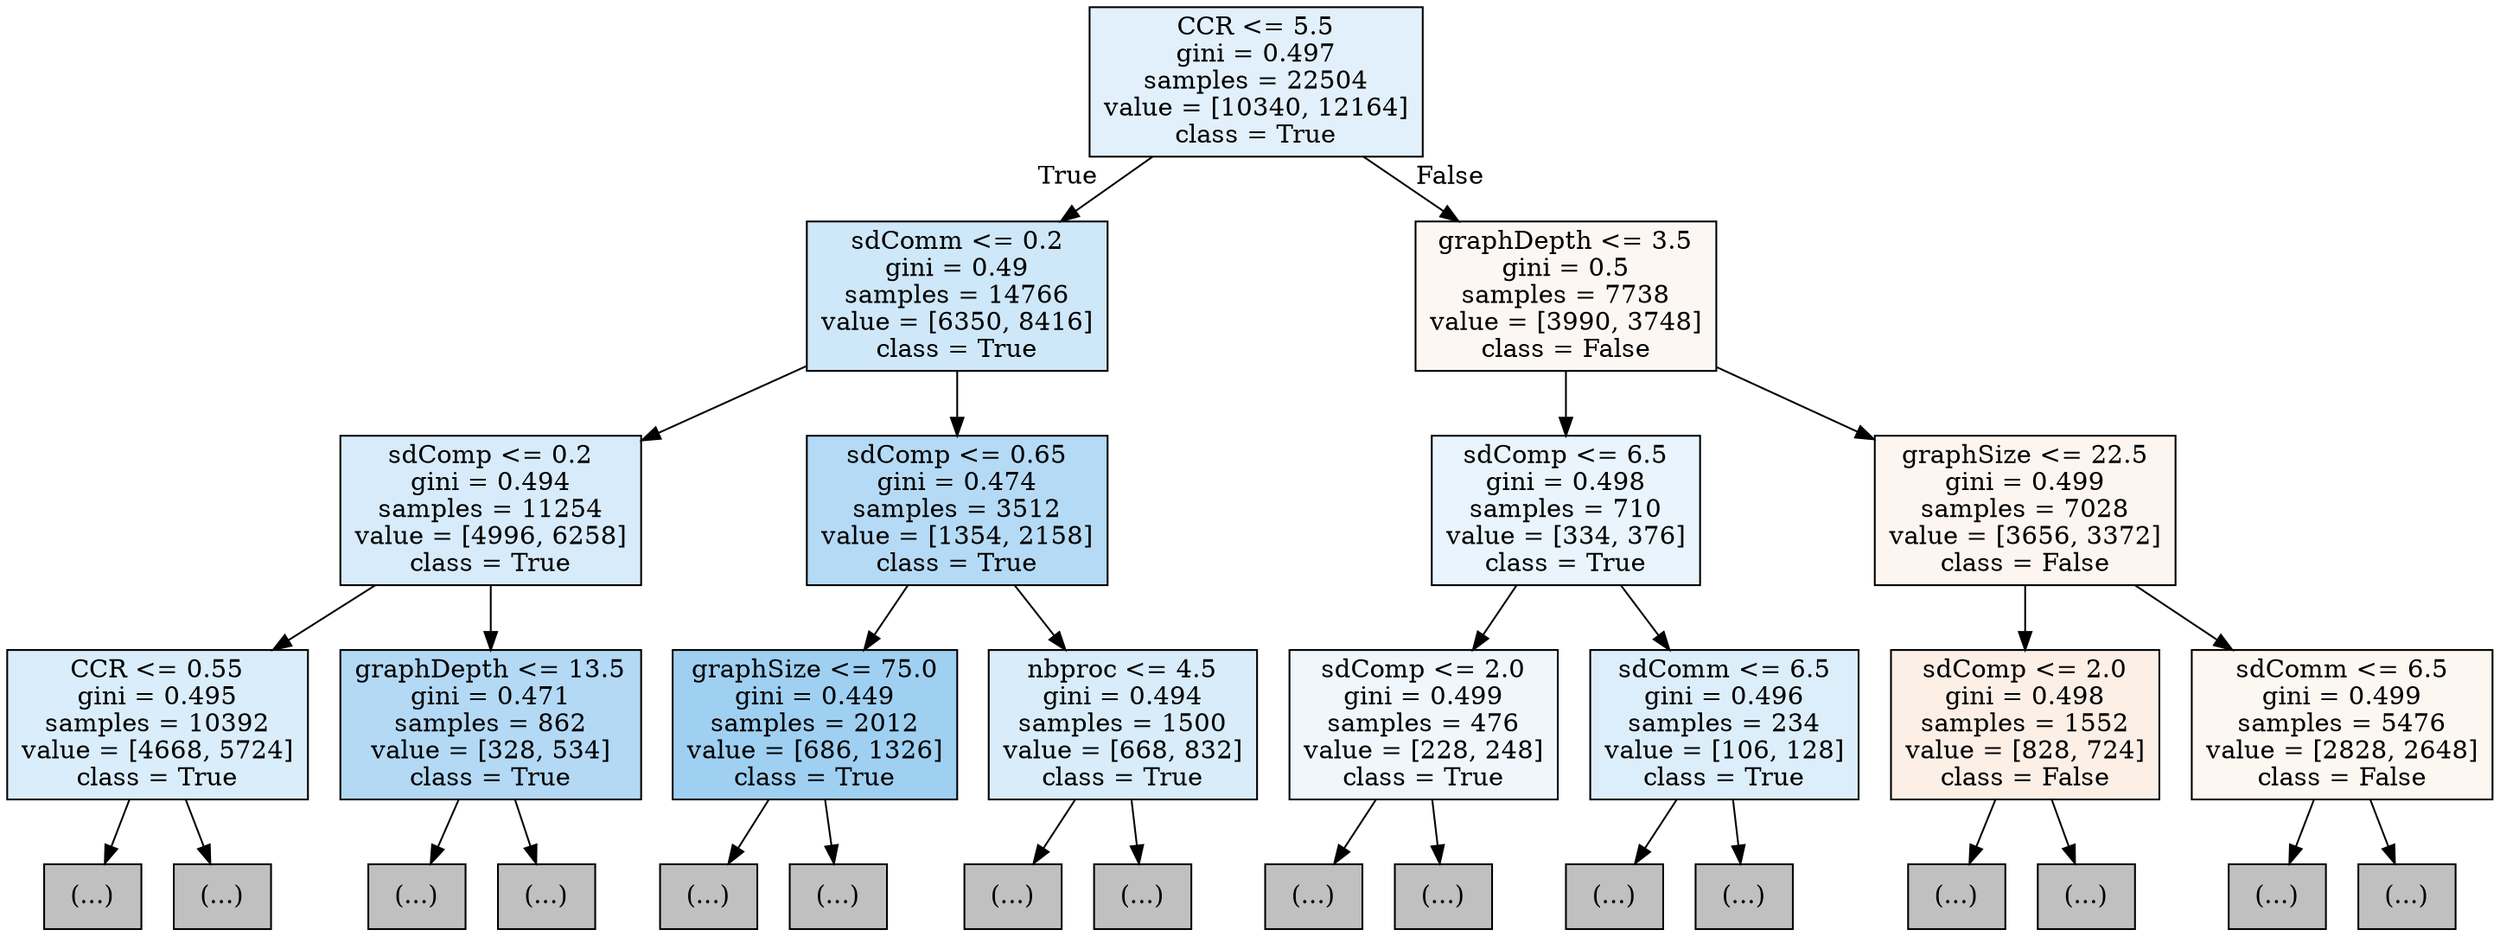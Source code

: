 digraph Tree {
node [shape=box, style="filled", color="black"] ;
0 [label="CCR <= 5.5\ngini = 0.497\nsamples = 22504\nvalue = [10340, 12164]\nclass = True", fillcolor="#e1f0fb"] ;
1 [label="sdComm <= 0.2\ngini = 0.49\nsamples = 14766\nvalue = [6350, 8416]\nclass = True", fillcolor="#cee7f9"] ;
0 -> 1 [labeldistance=2.5, labelangle=45, headlabel="True"] ;
2 [label="sdComp <= 0.2\ngini = 0.494\nsamples = 11254\nvalue = [4996, 6258]\nclass = True", fillcolor="#d7ebfa"] ;
1 -> 2 ;
3 [label="CCR <= 0.55\ngini = 0.495\nsamples = 10392\nvalue = [4668, 5724]\nclass = True", fillcolor="#daedfa"] ;
2 -> 3 ;
4 [label="(...)", fillcolor="#C0C0C0"] ;
3 -> 4 ;
185 [label="(...)", fillcolor="#C0C0C0"] ;
3 -> 185 ;
200 [label="graphDepth <= 13.5\ngini = 0.471\nsamples = 862\nvalue = [328, 534]\nclass = True", fillcolor="#b3d9f5"] ;
2 -> 200 ;
201 [label="(...)", fillcolor="#C0C0C0"] ;
200 -> 201 ;
234 [label="(...)", fillcolor="#C0C0C0"] ;
200 -> 234 ;
237 [label="sdComp <= 0.65\ngini = 0.474\nsamples = 3512\nvalue = [1354, 2158]\nclass = True", fillcolor="#b5daf5"] ;
1 -> 237 ;
238 [label="graphSize <= 75.0\ngini = 0.449\nsamples = 2012\nvalue = [686, 1326]\nclass = True", fillcolor="#9fd0f2"] ;
237 -> 238 ;
239 [label="(...)", fillcolor="#C0C0C0"] ;
238 -> 239 ;
308 [label="(...)", fillcolor="#C0C0C0"] ;
238 -> 308 ;
317 [label="nbproc <= 4.5\ngini = 0.494\nsamples = 1500\nvalue = [668, 832]\nclass = True", fillcolor="#d8ecfa"] ;
237 -> 317 ;
318 [label="(...)", fillcolor="#C0C0C0"] ;
317 -> 318 ;
339 [label="(...)", fillcolor="#C0C0C0"] ;
317 -> 339 ;
362 [label="graphDepth <= 3.5\ngini = 0.5\nsamples = 7738\nvalue = [3990, 3748]\nclass = False", fillcolor="#fdf7f3"] ;
0 -> 362 [labeldistance=2.5, labelangle=-45, headlabel="False"] ;
363 [label="sdComp <= 6.5\ngini = 0.498\nsamples = 710\nvalue = [334, 376]\nclass = True", fillcolor="#e9f4fc"] ;
362 -> 363 ;
364 [label="sdComp <= 2.0\ngini = 0.499\nsamples = 476\nvalue = [228, 248]\nclass = True", fillcolor="#eff7fd"] ;
363 -> 364 ;
365 [label="(...)", fillcolor="#C0C0C0"] ;
364 -> 365 ;
376 [label="(...)", fillcolor="#C0C0C0"] ;
364 -> 376 ;
381 [label="sdComm <= 6.5\ngini = 0.496\nsamples = 234\nvalue = [106, 128]\nclass = True", fillcolor="#ddeefb"] ;
363 -> 381 ;
382 [label="(...)", fillcolor="#C0C0C0"] ;
381 -> 382 ;
387 [label="(...)", fillcolor="#C0C0C0"] ;
381 -> 387 ;
390 [label="graphSize <= 22.5\ngini = 0.499\nsamples = 7028\nvalue = [3656, 3372]\nclass = False", fillcolor="#fdf5f0"] ;
362 -> 390 ;
391 [label="sdComp <= 2.0\ngini = 0.498\nsamples = 1552\nvalue = [828, 724]\nclass = False", fillcolor="#fcefe6"] ;
390 -> 391 ;
392 [label="(...)", fillcolor="#C0C0C0"] ;
391 -> 392 ;
401 [label="(...)", fillcolor="#C0C0C0"] ;
391 -> 401 ;
420 [label="sdComm <= 6.5\ngini = 0.499\nsamples = 5476\nvalue = [2828, 2648]\nclass = False", fillcolor="#fdf7f2"] ;
390 -> 420 ;
421 [label="(...)", fillcolor="#C0C0C0"] ;
420 -> 421 ;
524 [label="(...)", fillcolor="#C0C0C0"] ;
420 -> 524 ;
}